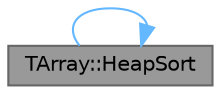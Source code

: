 digraph "TArray::HeapSort"
{
 // INTERACTIVE_SVG=YES
 // LATEX_PDF_SIZE
  bgcolor="transparent";
  edge [fontname=Helvetica,fontsize=10,labelfontname=Helvetica,labelfontsize=10];
  node [fontname=Helvetica,fontsize=10,shape=box,height=0.2,width=0.4];
  rankdir="RL";
  Node1 [id="Node000001",label="TArray::HeapSort",height=0.2,width=0.4,color="gray40", fillcolor="grey60", style="filled", fontcolor="black",tooltip="Performs heap sort on the array."];
  Node1 -> Node1 [id="edge1_Node000001_Node000001",dir="back",color="steelblue1",style="solid",tooltip=" "];
}
